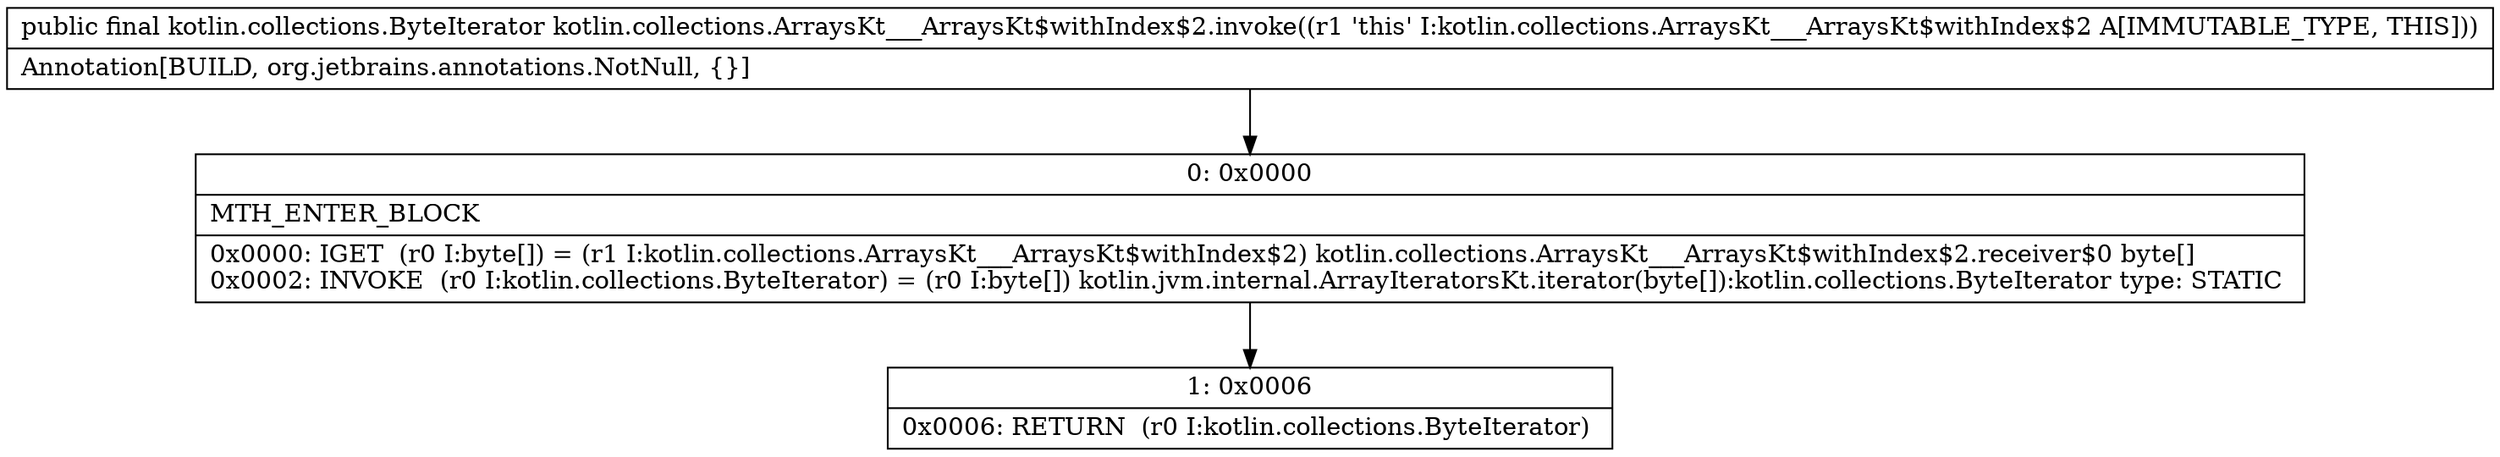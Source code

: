digraph "CFG forkotlin.collections.ArraysKt___ArraysKt$withIndex$2.invoke()Lkotlin\/collections\/ByteIterator;" {
Node_0 [shape=record,label="{0\:\ 0x0000|MTH_ENTER_BLOCK\l|0x0000: IGET  (r0 I:byte[]) = (r1 I:kotlin.collections.ArraysKt___ArraysKt$withIndex$2) kotlin.collections.ArraysKt___ArraysKt$withIndex$2.receiver$0 byte[] \l0x0002: INVOKE  (r0 I:kotlin.collections.ByteIterator) = (r0 I:byte[]) kotlin.jvm.internal.ArrayIteratorsKt.iterator(byte[]):kotlin.collections.ByteIterator type: STATIC \l}"];
Node_1 [shape=record,label="{1\:\ 0x0006|0x0006: RETURN  (r0 I:kotlin.collections.ByteIterator) \l}"];
MethodNode[shape=record,label="{public final kotlin.collections.ByteIterator kotlin.collections.ArraysKt___ArraysKt$withIndex$2.invoke((r1 'this' I:kotlin.collections.ArraysKt___ArraysKt$withIndex$2 A[IMMUTABLE_TYPE, THIS]))  | Annotation[BUILD, org.jetbrains.annotations.NotNull, \{\}]\l}"];
MethodNode -> Node_0;
Node_0 -> Node_1;
}

